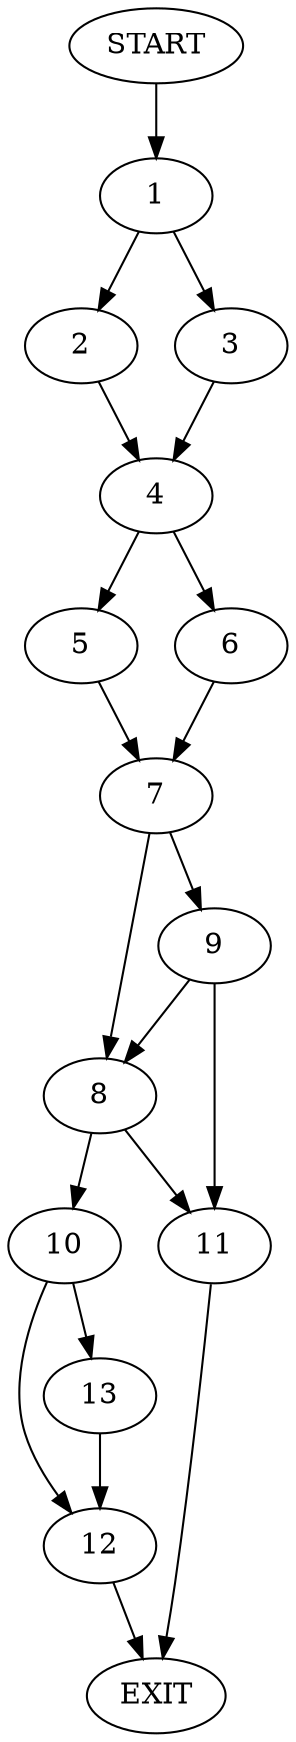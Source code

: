 digraph {
0 [label="START"]
14 [label="EXIT"]
0 -> 1
1 -> 2
1 -> 3
2 -> 4
3 -> 4
4 -> 5
4 -> 6
5 -> 7
6 -> 7
7 -> 8
7 -> 9
8 -> 10
8 -> 11
9 -> 8
9 -> 11
11 -> 14
10 -> 12
10 -> 13
13 -> 12
12 -> 14
}

